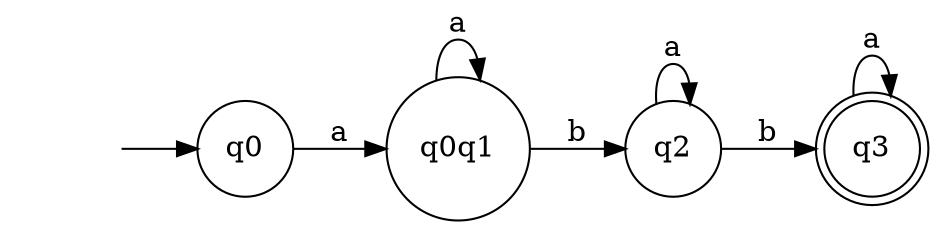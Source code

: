 digraph DFA {
    rankdir = LR;
    node [shape = circle;];
    
    q3 [shape = doublecircle;];
    
    start [shape = none;label = "";];
    start -> q0;
    
    q0 -> q0q1 [label = "a";];
    q0q1 -> q2 [label = "b";];
    q0q1 -> q0q1 [label = "a";];
    q2 -> q2 [label = "a";];
    q2 -> q3 [label = "b";];
    q3 -> q3 [label = "a";];
}